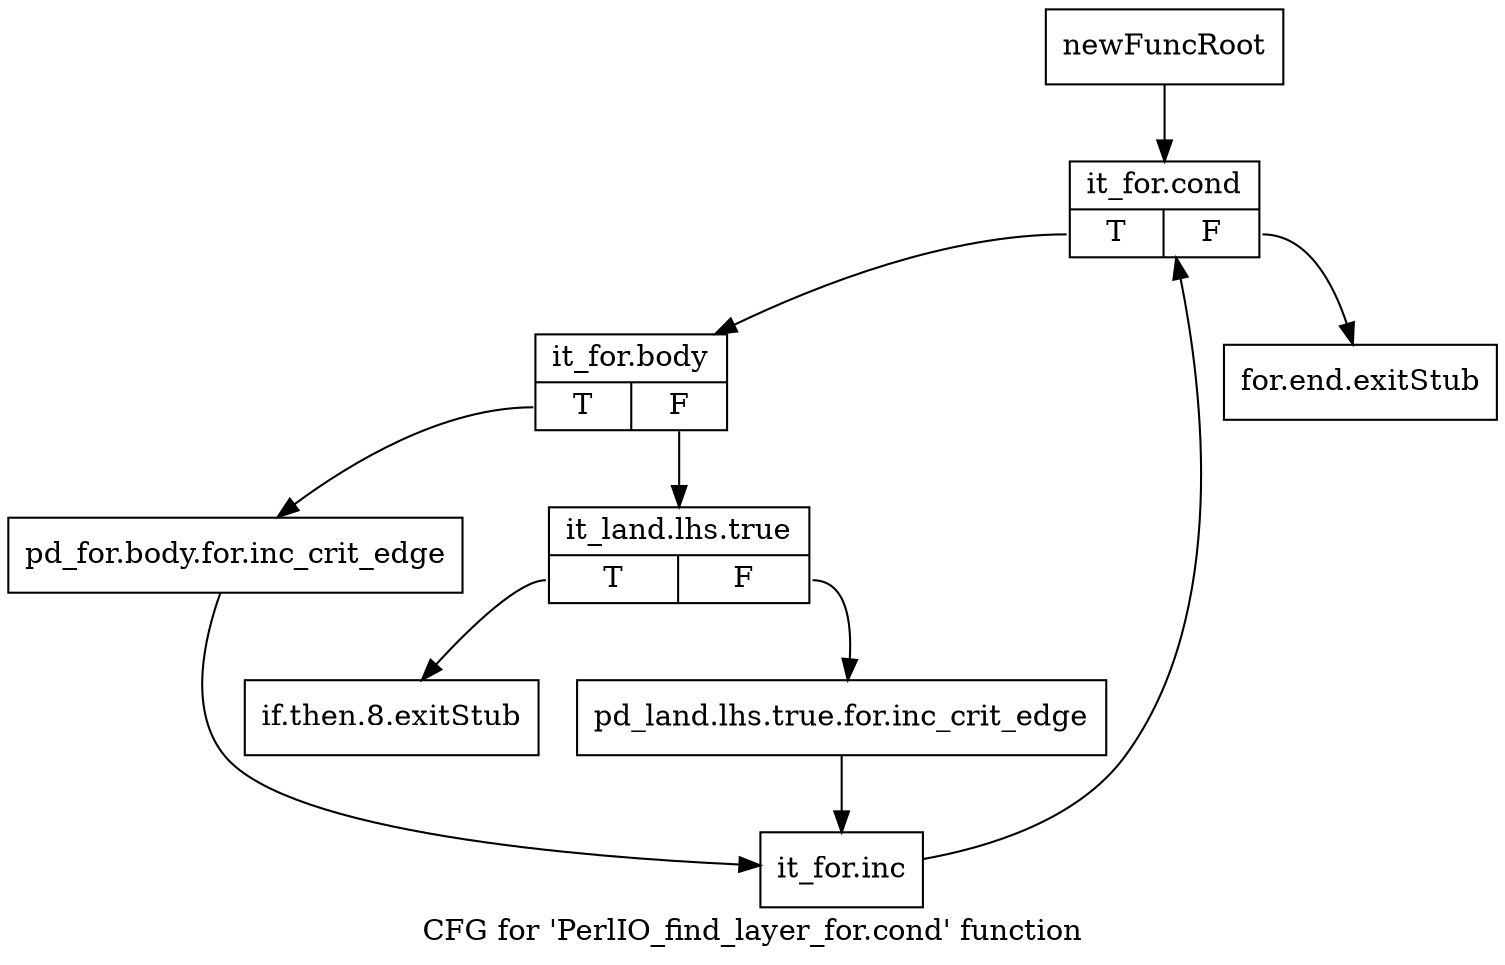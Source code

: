 digraph "CFG for 'PerlIO_find_layer_for.cond' function" {
	label="CFG for 'PerlIO_find_layer_for.cond' function";

	Node0x4d88fa0 [shape=record,label="{newFuncRoot}"];
	Node0x4d88fa0 -> Node0x4d89090;
	Node0x4d88ff0 [shape=record,label="{for.end.exitStub}"];
	Node0x4d89040 [shape=record,label="{if.then.8.exitStub}"];
	Node0x4d89090 [shape=record,label="{it_for.cond|{<s0>T|<s1>F}}"];
	Node0x4d89090:s0 -> Node0x4d890e0;
	Node0x4d89090:s1 -> Node0x4d88ff0;
	Node0x4d890e0 [shape=record,label="{it_for.body|{<s0>T|<s1>F}}"];
	Node0x4d890e0:s0 -> Node0x4d891d0;
	Node0x4d890e0:s1 -> Node0x4d89130;
	Node0x4d89130 [shape=record,label="{it_land.lhs.true|{<s0>T|<s1>F}}"];
	Node0x4d89130:s0 -> Node0x4d89040;
	Node0x4d89130:s1 -> Node0x4d89180;
	Node0x4d89180 [shape=record,label="{pd_land.lhs.true.for.inc_crit_edge}"];
	Node0x4d89180 -> Node0x4d89220;
	Node0x4d891d0 [shape=record,label="{pd_for.body.for.inc_crit_edge}"];
	Node0x4d891d0 -> Node0x4d89220;
	Node0x4d89220 [shape=record,label="{it_for.inc}"];
	Node0x4d89220 -> Node0x4d89090;
}
